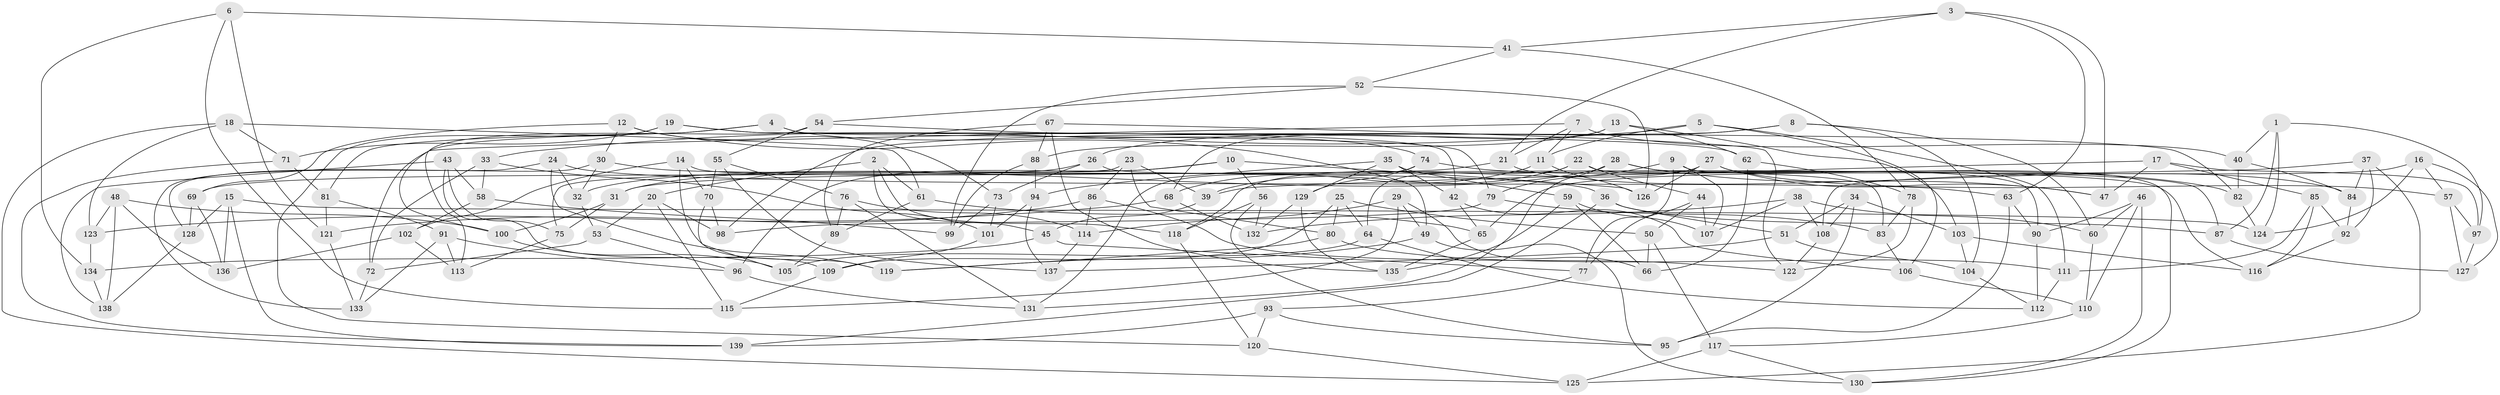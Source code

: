 // Generated by graph-tools (version 1.1) at 2025/38/03/09/25 02:38:06]
// undirected, 139 vertices, 278 edges
graph export_dot {
graph [start="1"]
  node [color=gray90,style=filled];
  1;
  2;
  3;
  4;
  5;
  6;
  7;
  8;
  9;
  10;
  11;
  12;
  13;
  14;
  15;
  16;
  17;
  18;
  19;
  20;
  21;
  22;
  23;
  24;
  25;
  26;
  27;
  28;
  29;
  30;
  31;
  32;
  33;
  34;
  35;
  36;
  37;
  38;
  39;
  40;
  41;
  42;
  43;
  44;
  45;
  46;
  47;
  48;
  49;
  50;
  51;
  52;
  53;
  54;
  55;
  56;
  57;
  58;
  59;
  60;
  61;
  62;
  63;
  64;
  65;
  66;
  67;
  68;
  69;
  70;
  71;
  72;
  73;
  74;
  75;
  76;
  77;
  78;
  79;
  80;
  81;
  82;
  83;
  84;
  85;
  86;
  87;
  88;
  89;
  90;
  91;
  92;
  93;
  94;
  95;
  96;
  97;
  98;
  99;
  100;
  101;
  102;
  103;
  104;
  105;
  106;
  107;
  108;
  109;
  110;
  111;
  112;
  113;
  114;
  115;
  116;
  117;
  118;
  119;
  120;
  121;
  122;
  123;
  124;
  125;
  126;
  127;
  128;
  129;
  130;
  131;
  132;
  133;
  134;
  135;
  136;
  137;
  138;
  139;
  1 -- 87;
  1 -- 40;
  1 -- 97;
  1 -- 124;
  2 -- 61;
  2 -- 118;
  2 -- 20;
  2 -- 45;
  3 -- 63;
  3 -- 47;
  3 -- 41;
  3 -- 21;
  4 -- 79;
  4 -- 74;
  4 -- 100;
  4 -- 81;
  5 -- 111;
  5 -- 106;
  5 -- 33;
  5 -- 11;
  6 -- 115;
  6 -- 134;
  6 -- 41;
  6 -- 121;
  7 -- 72;
  7 -- 11;
  7 -- 40;
  7 -- 21;
  8 -- 26;
  8 -- 60;
  8 -- 98;
  8 -- 104;
  9 -- 77;
  9 -- 107;
  9 -- 130;
  9 -- 79;
  10 -- 126;
  10 -- 96;
  10 -- 56;
  10 -- 32;
  11 -- 126;
  11 -- 68;
  12 -- 69;
  12 -- 49;
  12 -- 30;
  12 -- 73;
  13 -- 88;
  13 -- 68;
  13 -- 103;
  13 -- 62;
  14 -- 102;
  14 -- 70;
  14 -- 119;
  14 -- 116;
  15 -- 128;
  15 -- 124;
  15 -- 136;
  15 -- 139;
  16 -- 65;
  16 -- 124;
  16 -- 57;
  16 -- 127;
  17 -- 47;
  17 -- 39;
  17 -- 97;
  17 -- 85;
  18 -- 123;
  18 -- 125;
  18 -- 61;
  18 -- 71;
  19 -- 82;
  19 -- 42;
  19 -- 120;
  19 -- 71;
  20 -- 53;
  20 -- 98;
  20 -- 115;
  21 -- 31;
  21 -- 84;
  22 -- 90;
  22 -- 64;
  22 -- 39;
  22 -- 44;
  23 -- 39;
  23 -- 86;
  23 -- 75;
  23 -- 80;
  24 -- 133;
  24 -- 119;
  24 -- 32;
  24 -- 63;
  25 -- 80;
  25 -- 64;
  25 -- 50;
  25 -- 109;
  26 -- 73;
  26 -- 69;
  26 -- 87;
  27 -- 126;
  27 -- 47;
  27 -- 118;
  27 -- 57;
  28 -- 83;
  28 -- 47;
  28 -- 131;
  28 -- 31;
  29 -- 49;
  29 -- 114;
  29 -- 66;
  29 -- 115;
  30 -- 32;
  30 -- 36;
  30 -- 128;
  31 -- 75;
  31 -- 100;
  32 -- 53;
  33 -- 72;
  33 -- 58;
  33 -- 101;
  34 -- 108;
  34 -- 95;
  34 -- 51;
  34 -- 103;
  35 -- 129;
  35 -- 94;
  35 -- 59;
  35 -- 42;
  36 -- 87;
  36 -- 139;
  36 -- 51;
  37 -- 108;
  37 -- 125;
  37 -- 92;
  37 -- 84;
  38 -- 60;
  38 -- 107;
  38 -- 108;
  38 -- 132;
  39 -- 45;
  40 -- 84;
  40 -- 82;
  41 -- 52;
  41 -- 78;
  42 -- 106;
  42 -- 65;
  43 -- 138;
  43 -- 109;
  43 -- 58;
  43 -- 75;
  44 -- 77;
  44 -- 50;
  44 -- 107;
  45 -- 134;
  45 -- 77;
  46 -- 130;
  46 -- 110;
  46 -- 90;
  46 -- 60;
  48 -- 138;
  48 -- 100;
  48 -- 123;
  48 -- 136;
  49 -- 130;
  49 -- 119;
  50 -- 66;
  50 -- 117;
  51 -- 104;
  51 -- 137;
  52 -- 99;
  52 -- 126;
  52 -- 54;
  53 -- 72;
  53 -- 96;
  54 -- 62;
  54 -- 113;
  54 -- 55;
  55 -- 137;
  55 -- 76;
  55 -- 70;
  56 -- 132;
  56 -- 118;
  56 -- 95;
  57 -- 97;
  57 -- 127;
  58 -- 102;
  58 -- 99;
  59 -- 107;
  59 -- 135;
  59 -- 66;
  60 -- 110;
  61 -- 89;
  61 -- 65;
  62 -- 66;
  62 -- 78;
  63 -- 90;
  63 -- 95;
  64 -- 105;
  64 -- 112;
  65 -- 135;
  67 -- 88;
  67 -- 122;
  67 -- 89;
  67 -- 135;
  68 -- 132;
  68 -- 123;
  69 -- 128;
  69 -- 136;
  70 -- 105;
  70 -- 98;
  71 -- 139;
  71 -- 81;
  72 -- 133;
  73 -- 101;
  73 -- 99;
  74 -- 131;
  74 -- 129;
  74 -- 82;
  75 -- 113;
  76 -- 89;
  76 -- 114;
  76 -- 131;
  77 -- 93;
  78 -- 83;
  78 -- 122;
  79 -- 98;
  79 -- 83;
  80 -- 119;
  80 -- 111;
  81 -- 91;
  81 -- 121;
  82 -- 124;
  83 -- 106;
  84 -- 92;
  85 -- 116;
  85 -- 111;
  85 -- 92;
  86 -- 121;
  86 -- 114;
  86 -- 122;
  87 -- 127;
  88 -- 94;
  88 -- 99;
  89 -- 105;
  90 -- 112;
  91 -- 133;
  91 -- 113;
  91 -- 96;
  92 -- 116;
  93 -- 95;
  93 -- 120;
  93 -- 139;
  94 -- 101;
  94 -- 137;
  96 -- 131;
  97 -- 127;
  100 -- 105;
  101 -- 109;
  102 -- 136;
  102 -- 113;
  103 -- 116;
  103 -- 104;
  104 -- 112;
  106 -- 110;
  108 -- 122;
  109 -- 115;
  110 -- 117;
  111 -- 112;
  114 -- 137;
  117 -- 130;
  117 -- 125;
  118 -- 120;
  120 -- 125;
  121 -- 133;
  123 -- 134;
  128 -- 138;
  129 -- 132;
  129 -- 135;
  134 -- 138;
}
